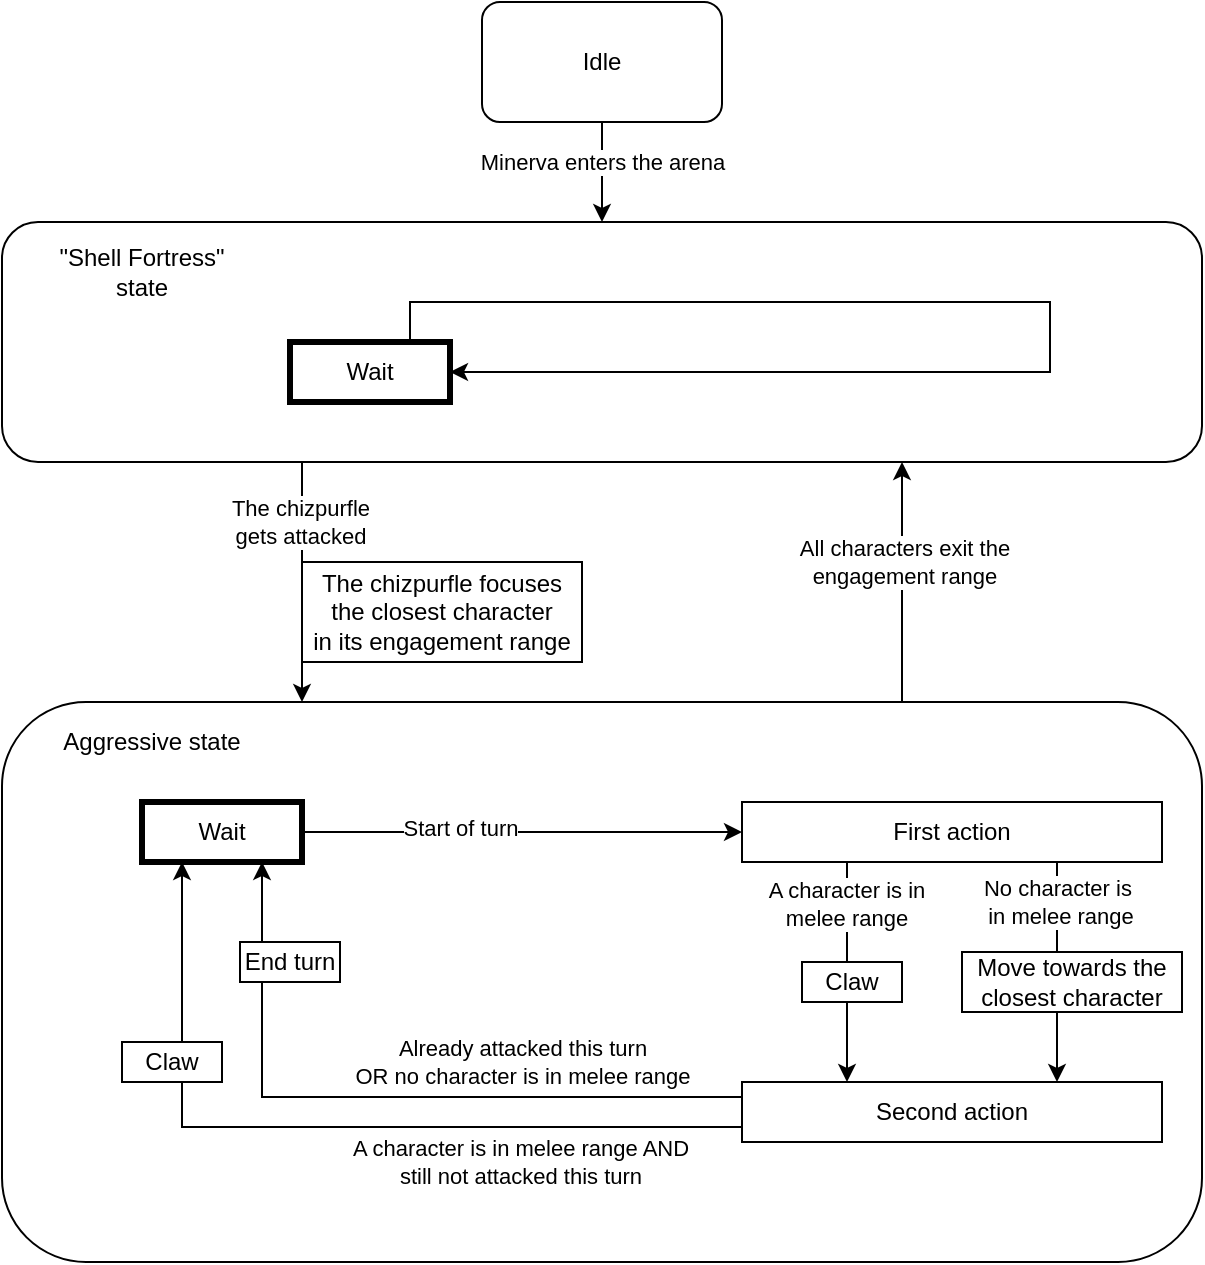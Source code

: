 <mxfile version="13.9.9" type="device"><diagram id="I2tlHXBUYZ8cD2VrJ1-z" name="Pagina-1"><mxGraphModel dx="1024" dy="592" grid="1" gridSize="10" guides="1" tooltips="1" connect="1" arrows="1" fold="1" page="1" pageScale="1" pageWidth="827" pageHeight="1169" math="0" shadow="0"><root><mxCell id="0"/><mxCell id="1" style="" parent="0"/><mxCell id="ib2S4boe3EMSP0cZMdJU-1" value="Idle" style="rounded=1;whiteSpace=wrap;html=1;" parent="1" vertex="1"><mxGeometry x="320" y="40" width="120" height="60" as="geometry"/></mxCell><mxCell id="bQsN80nyf3MuD_-59Fy5-11" style="edgeStyle=orthogonalEdgeStyle;rounded=0;orthogonalLoop=1;jettySize=auto;html=1;exitX=0.75;exitY=0;exitDx=0;exitDy=0;entryX=0.75;entryY=1;entryDx=0;entryDy=0;" parent="1" source="ib2S4boe3EMSP0cZMdJU-3" target="bQsN80nyf3MuD_-59Fy5-2" edge="1"><mxGeometry relative="1" as="geometry"/></mxCell><mxCell id="bQsN80nyf3MuD_-59Fy5-12" value="All characters exit the&lt;br&gt;engagement range" style="edgeLabel;html=1;align=center;verticalAlign=middle;resizable=0;points=[];" parent="bQsN80nyf3MuD_-59Fy5-11" vertex="1" connectable="0"><mxGeometry x="-0.667" y="-1" relative="1" as="geometry"><mxPoint y="-50" as="offset"/></mxGeometry></mxCell><mxCell id="ib2S4boe3EMSP0cZMdJU-3" value="" style="rounded=1;whiteSpace=wrap;html=1;align=left;" parent="1" vertex="1"><mxGeometry x="80" y="390" width="600" height="280" as="geometry"/></mxCell><mxCell id="bQsN80nyf3MuD_-59Fy5-8" style="edgeStyle=orthogonalEdgeStyle;rounded=0;orthogonalLoop=1;jettySize=auto;html=1;exitX=0.25;exitY=1;exitDx=0;exitDy=0;entryX=0.25;entryY=0;entryDx=0;entryDy=0;" parent="1" source="bQsN80nyf3MuD_-59Fy5-2" target="ib2S4boe3EMSP0cZMdJU-3" edge="1"><mxGeometry relative="1" as="geometry"/></mxCell><mxCell id="bQsN80nyf3MuD_-59Fy5-13" value="The chizpurfle&lt;br&gt;gets attacked" style="edgeLabel;html=1;align=center;verticalAlign=middle;resizable=0;points=[];" parent="bQsN80nyf3MuD_-59Fy5-8" vertex="1" connectable="0"><mxGeometry x="-0.739" y="-1" relative="1" as="geometry"><mxPoint y="14.17" as="offset"/></mxGeometry></mxCell><mxCell id="bQsN80nyf3MuD_-59Fy5-2" value="" style="rounded=1;whiteSpace=wrap;html=1;" parent="1" vertex="1"><mxGeometry x="80" y="150" width="600" height="120" as="geometry"/></mxCell><mxCell id="bQsN80nyf3MuD_-59Fy5-3" value="&quot;Shell Fortress&quot; state" style="text;html=1;strokeColor=none;fillColor=none;align=center;verticalAlign=middle;whiteSpace=wrap;rounded=0;" parent="1" vertex="1"><mxGeometry x="100" y="160" width="100" height="30" as="geometry"/></mxCell><mxCell id="ib2S4boe3EMSP0cZMdJU-44" value="Aggressive" style="" parent="0"/><mxCell id="ib2S4boe3EMSP0cZMdJU-45" style="edgeStyle=orthogonalEdgeStyle;rounded=0;orthogonalLoop=1;jettySize=auto;html=1;exitX=1;exitY=0.5;exitDx=0;exitDy=0;" parent="ib2S4boe3EMSP0cZMdJU-44" source="ib2S4boe3EMSP0cZMdJU-47" target="ib2S4boe3EMSP0cZMdJU-52" edge="1"><mxGeometry relative="1" as="geometry"/></mxCell><mxCell id="ib2S4boe3EMSP0cZMdJU-46" value="Start of turn" style="edgeLabel;html=1;align=center;verticalAlign=middle;resizable=0;points=[];" parent="ib2S4boe3EMSP0cZMdJU-45" vertex="1" connectable="0"><mxGeometry x="-0.283" y="2" relative="1" as="geometry"><mxPoint as="offset"/></mxGeometry></mxCell><mxCell id="ib2S4boe3EMSP0cZMdJU-47" value="Wait" style="rounded=0;whiteSpace=wrap;html=1;strokeColor=#000000;fillColor=#ffffff;strokeWidth=3;" parent="ib2S4boe3EMSP0cZMdJU-44" vertex="1"><mxGeometry x="150" y="440" width="80" height="30" as="geometry"/></mxCell><mxCell id="ib2S4boe3EMSP0cZMdJU-48" style="edgeStyle=orthogonalEdgeStyle;rounded=0;orthogonalLoop=1;jettySize=auto;html=1;exitX=0.25;exitY=1;exitDx=0;exitDy=0;entryX=0.25;entryY=0;entryDx=0;entryDy=0;" parent="ib2S4boe3EMSP0cZMdJU-44" source="ib2S4boe3EMSP0cZMdJU-52" target="ib2S4boe3EMSP0cZMdJU-57" edge="1"><mxGeometry relative="1" as="geometry"/></mxCell><mxCell id="ib2S4boe3EMSP0cZMdJU-49" value="A character is in &lt;br&gt;melee range" style="edgeLabel;html=1;align=center;verticalAlign=middle;resizable=0;points=[];" parent="ib2S4boe3EMSP0cZMdJU-48" vertex="1" connectable="0"><mxGeometry x="-0.168" y="-1" relative="1" as="geometry"><mxPoint y="-25.52" as="offset"/></mxGeometry></mxCell><mxCell id="ib2S4boe3EMSP0cZMdJU-50" style="edgeStyle=orthogonalEdgeStyle;rounded=0;orthogonalLoop=1;jettySize=auto;html=1;exitX=0.75;exitY=1;exitDx=0;exitDy=0;entryX=0.75;entryY=0;entryDx=0;entryDy=0;" parent="ib2S4boe3EMSP0cZMdJU-44" source="ib2S4boe3EMSP0cZMdJU-52" target="ib2S4boe3EMSP0cZMdJU-57" edge="1"><mxGeometry relative="1" as="geometry"/></mxCell><mxCell id="ib2S4boe3EMSP0cZMdJU-51" value="No character is&amp;nbsp;&lt;br&gt;in melee range" style="edgeLabel;html=1;align=center;verticalAlign=middle;resizable=0;points=[];" parent="ib2S4boe3EMSP0cZMdJU-50" vertex="1" connectable="0"><mxGeometry x="-0.703" y="1" relative="1" as="geometry"><mxPoint y="3.33" as="offset"/></mxGeometry></mxCell><mxCell id="ib2S4boe3EMSP0cZMdJU-52" value="First action" style="rounded=0;whiteSpace=wrap;html=1;strokeColor=#000000;fillColor=#ffffff;" parent="ib2S4boe3EMSP0cZMdJU-44" vertex="1"><mxGeometry x="450" y="440" width="210" height="30" as="geometry"/></mxCell><mxCell id="ib2S4boe3EMSP0cZMdJU-53" style="edgeStyle=orthogonalEdgeStyle;rounded=0;orthogonalLoop=1;jettySize=auto;html=1;exitX=0;exitY=0.25;exitDx=0;exitDy=0;entryX=0.75;entryY=1;entryDx=0;entryDy=0;" parent="ib2S4boe3EMSP0cZMdJU-44" source="ib2S4boe3EMSP0cZMdJU-57" target="ib2S4boe3EMSP0cZMdJU-47" edge="1"><mxGeometry relative="1" as="geometry"/></mxCell><mxCell id="ib2S4boe3EMSP0cZMdJU-54" value="Already attacked this turn&lt;br&gt;OR no character is in melee range" style="edgeLabel;html=1;align=center;verticalAlign=middle;resizable=0;points=[];" parent="ib2S4boe3EMSP0cZMdJU-53" vertex="1" connectable="0"><mxGeometry x="-0.374" y="-3" relative="1" as="geometry"><mxPoint x="1.67" y="-14.49" as="offset"/></mxGeometry></mxCell><mxCell id="ib2S4boe3EMSP0cZMdJU-55" style="edgeStyle=orthogonalEdgeStyle;rounded=0;orthogonalLoop=1;jettySize=auto;html=1;exitX=0;exitY=0.75;exitDx=0;exitDy=0;entryX=0.25;entryY=1;entryDx=0;entryDy=0;" parent="ib2S4boe3EMSP0cZMdJU-44" source="ib2S4boe3EMSP0cZMdJU-57" target="ib2S4boe3EMSP0cZMdJU-47" edge="1"><mxGeometry relative="1" as="geometry"/></mxCell><mxCell id="ib2S4boe3EMSP0cZMdJU-56" value="A character is in melee range AND&lt;br&gt;still not attacked this turn" style="edgeLabel;html=1;align=center;verticalAlign=middle;resizable=0;points=[];" parent="ib2S4boe3EMSP0cZMdJU-55" vertex="1" connectable="0"><mxGeometry x="-0.462" y="-1" relative="1" as="geometry"><mxPoint y="18.49" as="offset"/></mxGeometry></mxCell><mxCell id="ib2S4boe3EMSP0cZMdJU-57" value="Second action" style="rounded=0;whiteSpace=wrap;html=1;strokeColor=#000000;fillColor=#ffffff;" parent="ib2S4boe3EMSP0cZMdJU-44" vertex="1"><mxGeometry x="450" y="580" width="210" height="30" as="geometry"/></mxCell><mxCell id="bQsN80nyf3MuD_-59Fy5-4" value="Wait" style="rounded=0;whiteSpace=wrap;html=1;strokeColor=#000000;fillColor=#ffffff;strokeWidth=3;" parent="ib2S4boe3EMSP0cZMdJU-44" vertex="1"><mxGeometry x="224" y="210" width="80" height="30" as="geometry"/></mxCell><mxCell id="bQsN80nyf3MuD_-59Fy5-5" style="edgeStyle=orthogonalEdgeStyle;rounded=0;orthogonalLoop=1;jettySize=auto;html=1;exitX=0.75;exitY=0;exitDx=0;exitDy=0;entryX=1;entryY=0.5;entryDx=0;entryDy=0;" parent="ib2S4boe3EMSP0cZMdJU-44" source="bQsN80nyf3MuD_-59Fy5-4" target="bQsN80nyf3MuD_-59Fy5-4" edge="1"><mxGeometry relative="1" as="geometry"><Array as="points"><mxPoint x="284" y="190"/><mxPoint x="604" y="190"/><mxPoint x="604" y="225"/></Array></mxGeometry></mxCell><mxCell id="bQsN80nyf3MuD_-59Fy5-6" value="End turn" style="text;html=1;align=center;verticalAlign=middle;whiteSpace=wrap;rounded=0;fillColor=#ffffff;strokeColor=#000000;" parent="ib2S4boe3EMSP0cZMdJU-44" vertex="1"><mxGeometry x="199" y="510" width="50" height="20" as="geometry"/></mxCell><mxCell id="ib2S4boe3EMSP0cZMdJU-15" value="Tags" parent="0"/><mxCell id="ib2S4boe3EMSP0cZMdJU-18" value="Claw" style="text;html=1;align=center;verticalAlign=middle;whiteSpace=wrap;rounded=0;fillColor=#ffffff;strokeColor=#000000;" parent="ib2S4boe3EMSP0cZMdJU-15" vertex="1"><mxGeometry x="480" y="520" width="50" height="20" as="geometry"/></mxCell><mxCell id="ib2S4boe3EMSP0cZMdJU-19" value="Move towards the&lt;br&gt;closest character" style="text;html=1;align=center;verticalAlign=middle;whiteSpace=wrap;rounded=0;fillColor=#ffffff;strokeColor=#000000;" parent="ib2S4boe3EMSP0cZMdJU-15" vertex="1"><mxGeometry x="560" y="515" width="110" height="30" as="geometry"/></mxCell><mxCell id="ib2S4boe3EMSP0cZMdJU-23" style="edgeStyle=orthogonalEdgeStyle;rounded=0;orthogonalLoop=1;jettySize=auto;html=1;exitX=0.5;exitY=1;exitDx=0;exitDy=0;" parent="ib2S4boe3EMSP0cZMdJU-15" source="ib2S4boe3EMSP0cZMdJU-1" target="bQsN80nyf3MuD_-59Fy5-2" edge="1"><mxGeometry relative="1" as="geometry"><mxPoint x="380" y="180" as="targetPoint"/></mxGeometry></mxCell><mxCell id="ib2S4boe3EMSP0cZMdJU-35" value="Minerva enters the arena" style="edgeLabel;html=1;align=center;verticalAlign=middle;resizable=0;points=[];" parent="ib2S4boe3EMSP0cZMdJU-23" vertex="1" connectable="0"><mxGeometry x="-0.646" y="-1" relative="1" as="geometry"><mxPoint x="1" y="10.83" as="offset"/></mxGeometry></mxCell><mxCell id="ib2S4boe3EMSP0cZMdJU-25" value="Aggressive state" style="text;html=1;strokeColor=none;fillColor=none;align=center;verticalAlign=middle;whiteSpace=wrap;rounded=0;" parent="ib2S4boe3EMSP0cZMdJU-15" vertex="1"><mxGeometry x="100" y="400" width="110" height="20" as="geometry"/></mxCell><mxCell id="ib2S4boe3EMSP0cZMdJU-63" value="The chizpurfle focuses the closest character&lt;br&gt;in its engagement range" style="text;html=1;align=center;verticalAlign=middle;whiteSpace=wrap;rounded=0;strokeColor=#000000;fillColor=#FFFFFF;" parent="ib2S4boe3EMSP0cZMdJU-15" vertex="1"><mxGeometry x="230" y="320" width="140" height="50" as="geometry"/></mxCell><mxCell id="ib2S4boe3EMSP0cZMdJU-64" value="Claw" style="text;html=1;align=center;verticalAlign=middle;whiteSpace=wrap;rounded=0;fillColor=#ffffff;strokeColor=#000000;" parent="ib2S4boe3EMSP0cZMdJU-15" vertex="1"><mxGeometry x="140" y="560" width="50" height="20" as="geometry"/></mxCell></root></mxGraphModel></diagram></mxfile>